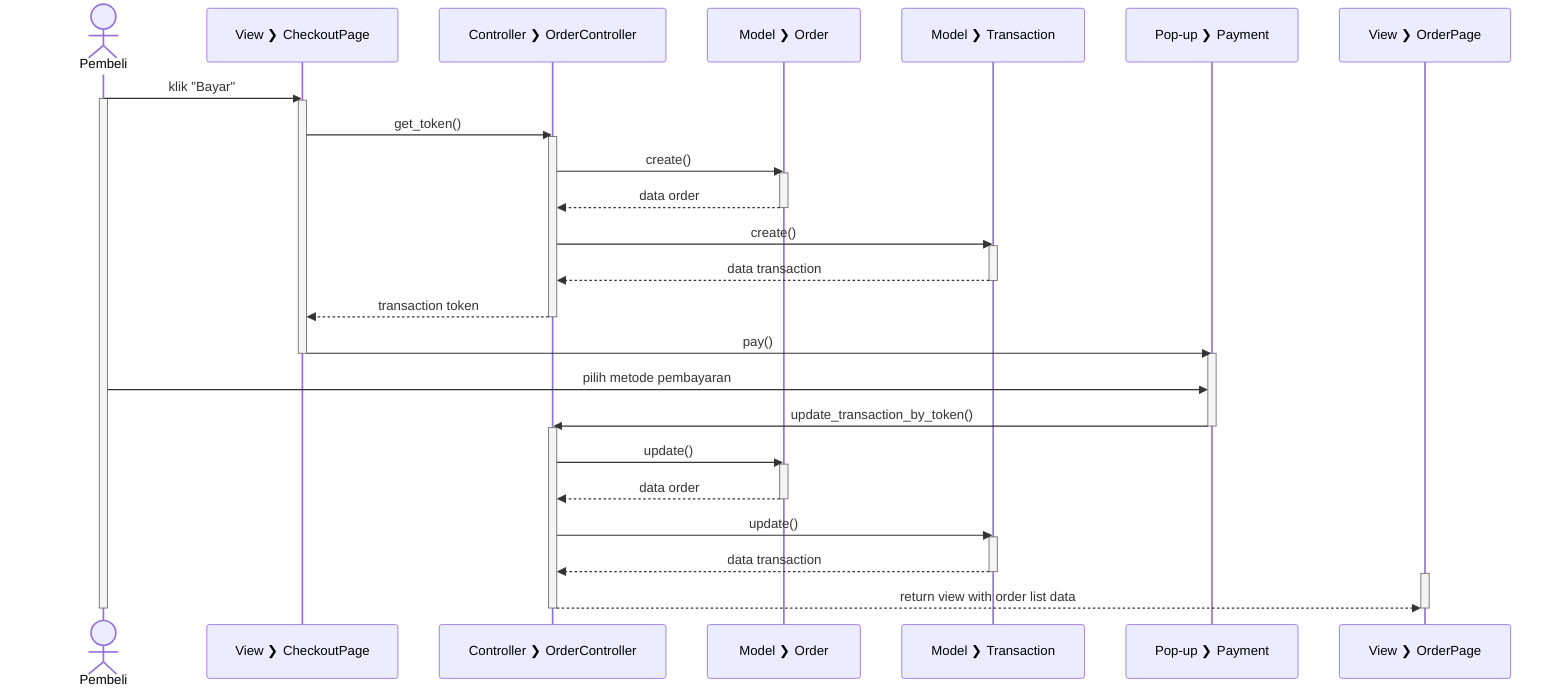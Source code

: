 sequenceDiagram
  actor Pembeli
  participant V_C as View #10095; CheckoutPage
  participant C_O as Controller #10095; OrderController
  participant M_O as Model #10095; Order
  participant M_T as Model #10095; Transaction
  participant P_P as Pop-up #10095; Payment
  participant V_O as View #10095; OrderPage

  Pembeli->>V_C: klik "Bayar"

  activate Pembeli
  activate V_C

  V_C->>C_O: get_token()

  activate C_O

  C_O->>M_O: create()

  activate M_O

  M_O-->>C_O: data order
  
  deactivate M_O
  
  C_O->>M_T: create()

  activate M_T

  M_T-->>C_O: data transaction
  
  deactivate M_T
  
  C_O-->>V_C: transaction token

  deactivate C_O
  
  V_C->>P_P: pay()
  
  activate P_P

  deactivate V_C

  Pembeli->>P_P: pilih metode pembayaran
  P_P->>C_O: update_transaction_by_token()

  deactivate P_P
  activate C_O

  C_O->>M_O: update()

  activate M_O
  
  M_O-->>C_O: data order
  
  deactivate M_O
  
  C_O->>M_T: update()

  activate M_T
  
  M_T-->>C_O: data transaction
  
  deactivate M_T

  activate V_O

  C_O-->>V_O: return view with order list data

  deactivate V_O
  deactivate C_O
  deactivate Pembeli